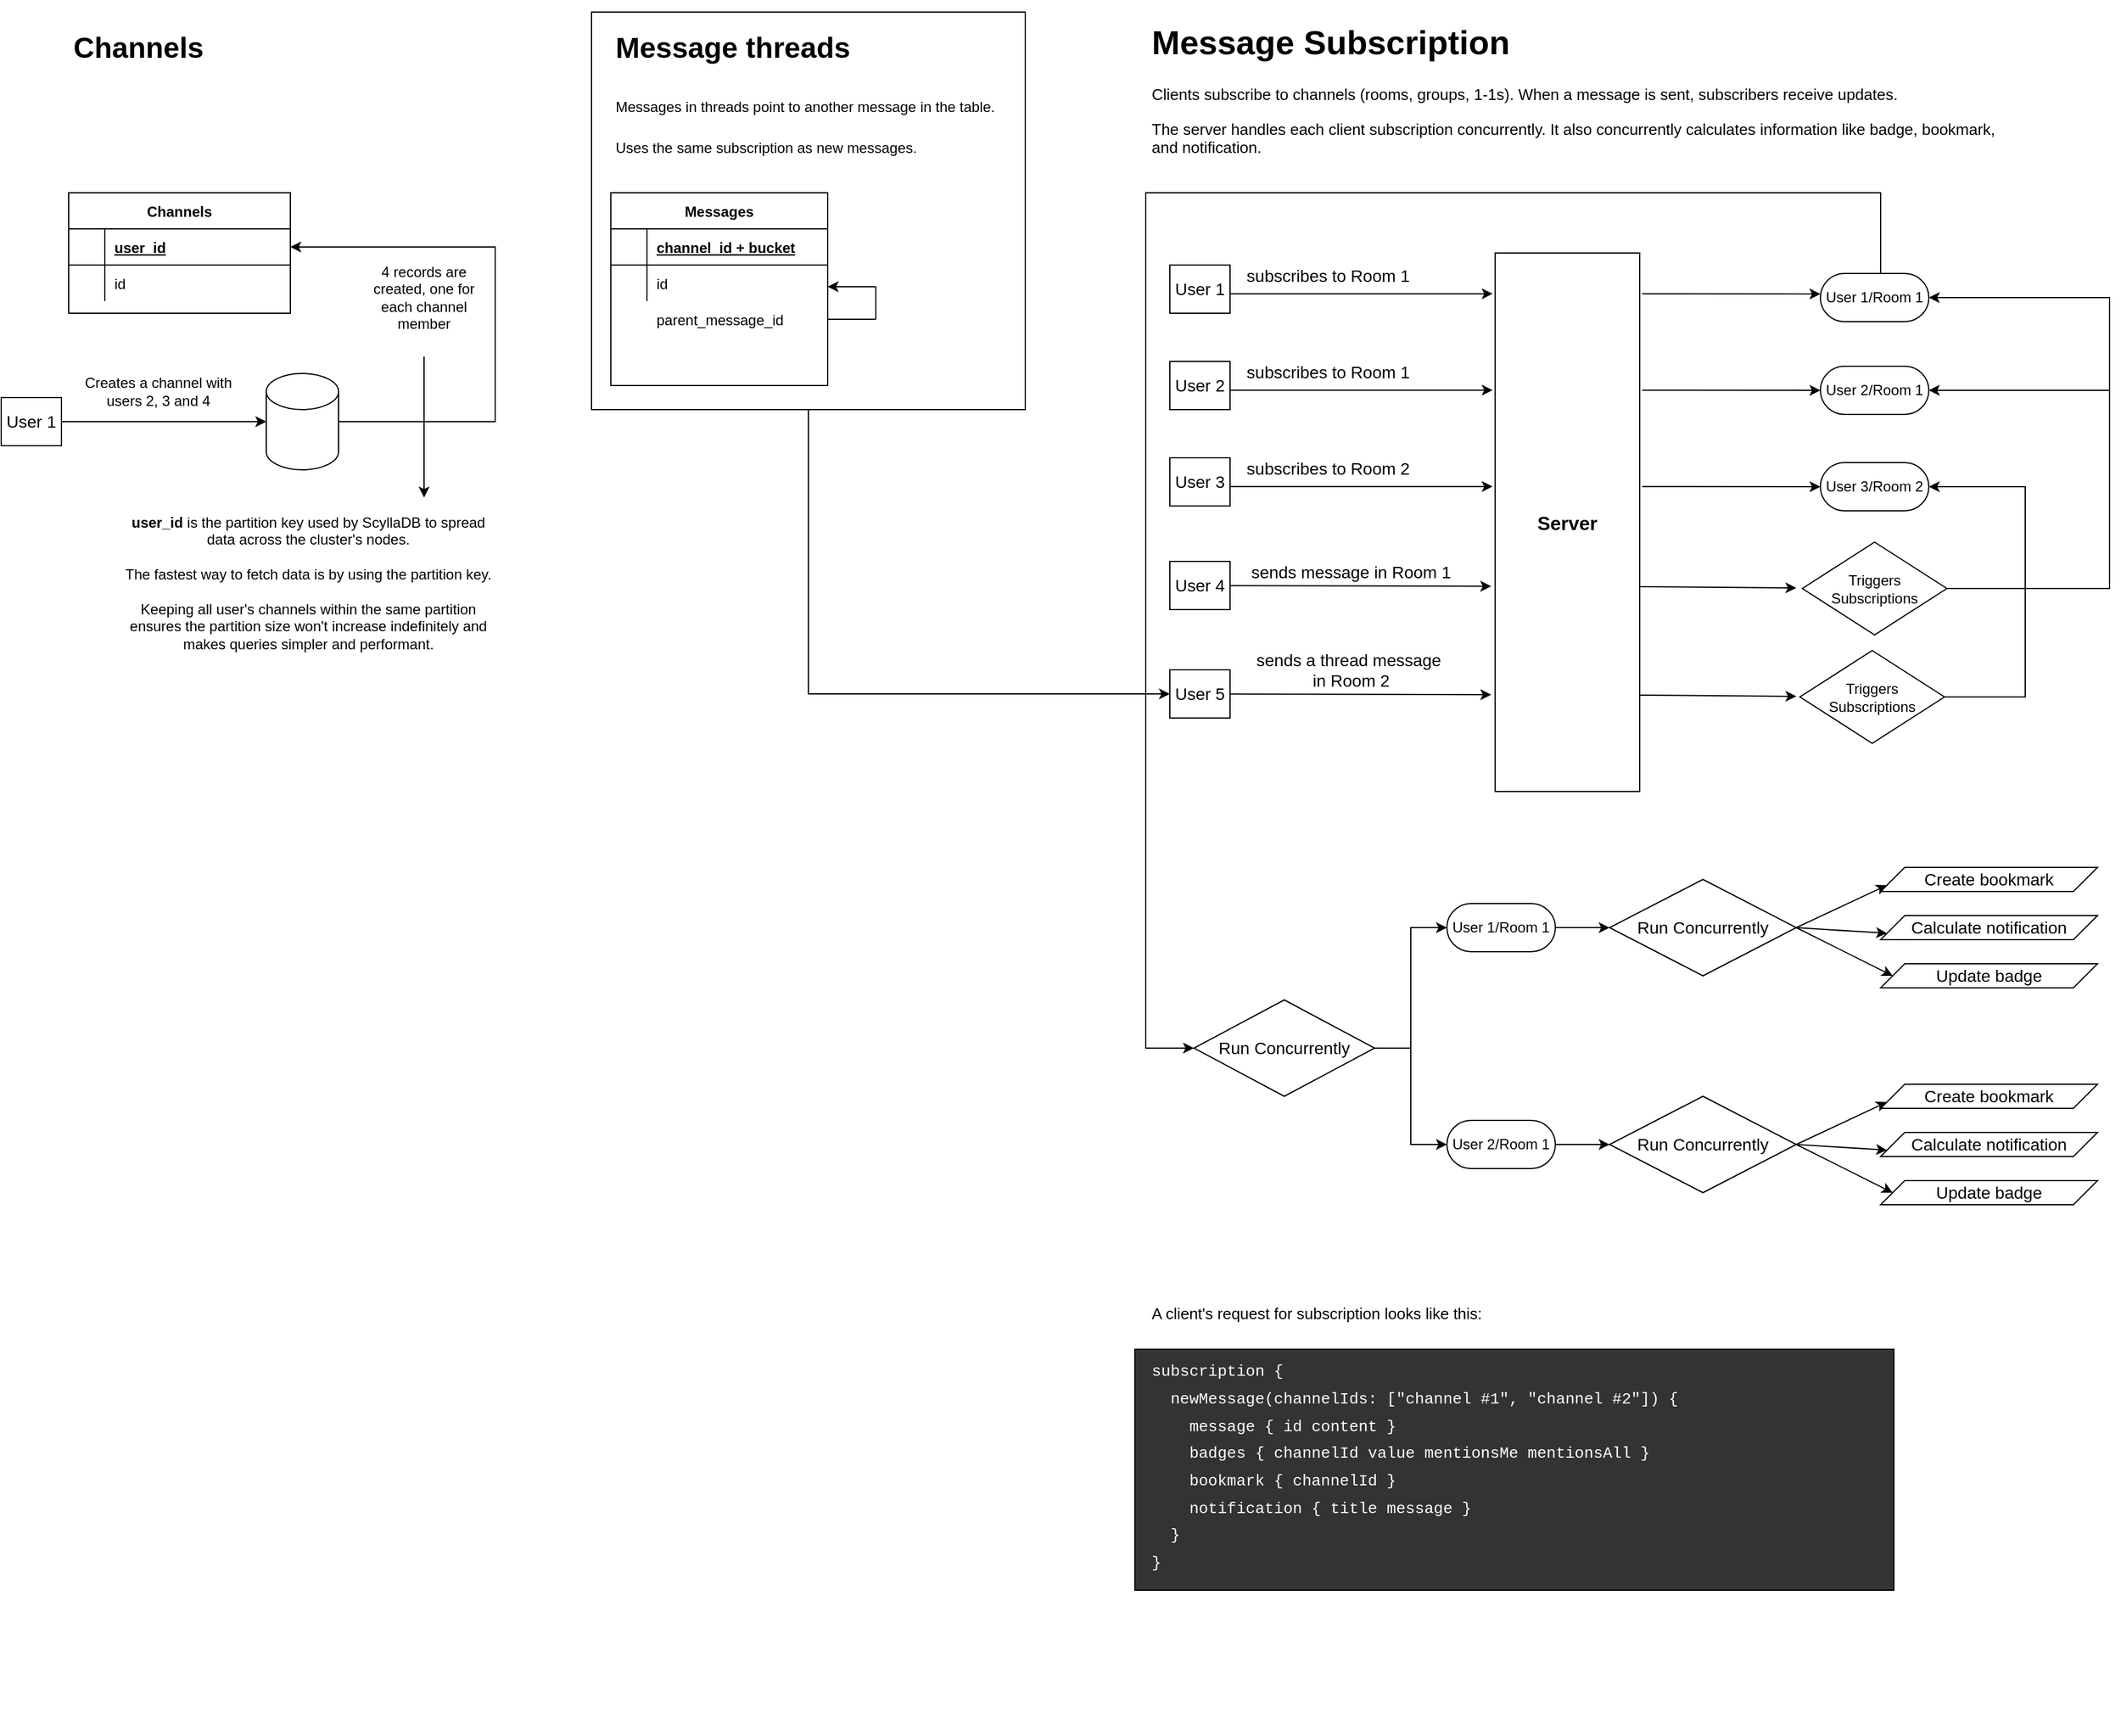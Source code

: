 <mxfile version="14.6.9" type="device"><diagram id="kgpKYQtTHZ0yAKxKKP6v" name="Page-1"><mxGraphModel dx="3126" dy="845" grid="1" gridSize="10" guides="1" tooltips="1" connect="1" arrows="1" fold="1" page="1" pageScale="1" pageWidth="850" pageHeight="1100" math="0" shadow="0"><root><mxCell id="0"/><mxCell id="1" parent="0"/><mxCell id="08Y0YOnCNGVy-pqQsqJH-21" style="edgeStyle=orthogonalEdgeStyle;rounded=0;orthogonalLoop=1;jettySize=auto;html=1;entryX=0;entryY=0.5;entryDx=0;entryDy=0;" parent="1" source="08Y0YOnCNGVy-pqQsqJH-20" target="08Y0YOnCNGVy-pqQsqJH-18" edge="1"><mxGeometry relative="1" as="geometry"><Array as="points"><mxPoint x="-260" y="576"/></Array></mxGeometry></mxCell><mxCell id="08Y0YOnCNGVy-pqQsqJH-20" value="" style="rounded=0;whiteSpace=wrap;html=1;fillColor=none;" parent="1" vertex="1"><mxGeometry x="-440" y="10" width="360" height="330" as="geometry"/></mxCell><mxCell id="FobV05HcqF6CDb4__IpL-115" value="" style="rounded=0;whiteSpace=wrap;html=1;fontSize=14;fillColor=#333333;" parent="1" vertex="1"><mxGeometry x="11" y="1120" width="630" height="200" as="geometry"/></mxCell><mxCell id="FobV05HcqF6CDb4__IpL-54" style="edgeStyle=orthogonalEdgeStyle;rounded=0;orthogonalLoop=1;jettySize=auto;html=1;fontSize=14;entryX=0;entryY=0.5;entryDx=0;entryDy=0;" parent="1" source="3nuBFxr9cyL0pnOWT2aG-6" target="FobV05HcqF6CDb4__IpL-77" edge="1"><mxGeometry relative="1" as="geometry"><mxPoint x="100" y="870" as="targetPoint"/><Array as="points"><mxPoint x="630" y="160"/><mxPoint x="20" y="160"/><mxPoint x="20" y="870"/></Array></mxGeometry></mxCell><mxCell id="3nuBFxr9cyL0pnOWT2aG-6" value="User 1/Room 1" style="rounded=1;whiteSpace=wrap;html=1;arcSize=50;" parent="1" vertex="1"><mxGeometry x="580" y="227" width="90" height="40" as="geometry"/></mxCell><mxCell id="FobV05HcqF6CDb4__IpL-49" style="edgeStyle=orthogonalEdgeStyle;rounded=0;orthogonalLoop=1;jettySize=auto;html=1;fontSize=14;entryX=1;entryY=0.5;entryDx=0;entryDy=0;" parent="1" source="FobV05HcqF6CDb4__IpL-20" target="FobV05HcqF6CDb4__IpL-33" edge="1"><mxGeometry relative="1" as="geometry"><mxPoint x="808" y="357" as="targetPoint"/><Array as="points"><mxPoint x="820" y="488"/><mxPoint x="820" y="324"/></Array></mxGeometry></mxCell><mxCell id="08Y0YOnCNGVy-pqQsqJH-13" style="edgeStyle=orthogonalEdgeStyle;rounded=0;orthogonalLoop=1;jettySize=auto;html=1;entryX=1;entryY=0.5;entryDx=0;entryDy=0;" parent="1" source="FobV05HcqF6CDb4__IpL-20" target="3nuBFxr9cyL0pnOWT2aG-6" edge="1"><mxGeometry relative="1" as="geometry"><Array as="points"><mxPoint x="820" y="488"/><mxPoint x="820" y="247"/></Array></mxGeometry></mxCell><mxCell id="FobV05HcqF6CDb4__IpL-20" value="Triggers&lt;br&gt;Subscriptions" style="rhombus;whiteSpace=wrap;html=1;" parent="1" vertex="1"><mxGeometry x="565" y="450" width="120" height="77" as="geometry"/></mxCell><mxCell id="FobV05HcqF6CDb4__IpL-23" value="&lt;b style=&quot;font-size: 16px;&quot;&gt;Server&lt;/b&gt;" style="rounded=0;whiteSpace=wrap;html=1;fontSize=16;" parent="1" vertex="1"><mxGeometry x="310" y="210" width="120" height="447" as="geometry"/></mxCell><mxCell id="FobV05HcqF6CDb4__IpL-33" value="User 2/Room 1" style="rounded=1;whiteSpace=wrap;html=1;arcSize=50;" parent="1" vertex="1"><mxGeometry x="580" y="304" width="90" height="40" as="geometry"/></mxCell><mxCell id="FobV05HcqF6CDb4__IpL-34" style="edgeStyle=orthogonalEdgeStyle;rounded=0;orthogonalLoop=1;jettySize=auto;html=1;entryX=-0.017;entryY=0.101;entryDx=0;entryDy=0;entryPerimeter=0;fontSize=16;" parent="1" edge="1"><mxGeometry relative="1" as="geometry"><mxPoint x="307.96" y="323.865" as="targetPoint"/><Array as="points"><mxPoint x="248" y="324"/></Array><mxPoint x="80" y="323.9" as="sourcePoint"/></mxGeometry></mxCell><mxCell id="FobV05HcqF6CDb4__IpL-35" value="subscribes to Room 1" style="edgeLabel;html=1;align=center;verticalAlign=middle;resizable=0;points=[];fontSize=14;" parent="FobV05HcqF6CDb4__IpL-34" vertex="1" connectable="0"><mxGeometry x="-0.205" y="-1" relative="1" as="geometry"><mxPoint y="-16" as="offset"/></mxGeometry></mxCell><mxCell id="FobV05HcqF6CDb4__IpL-37" value="" style="endArrow=classic;html=1;fontSize=14;entryX=0;entryY=0.5;entryDx=0;entryDy=0;exitX=1.017;exitY=0.101;exitDx=0;exitDy=0;exitPerimeter=0;" parent="1" target="FobV05HcqF6CDb4__IpL-33" edge="1"><mxGeometry width="50" height="50" relative="1" as="geometry"><mxPoint x="432.04" y="323.865" as="sourcePoint"/><mxPoint x="480" y="374" as="targetPoint"/></mxGeometry></mxCell><mxCell id="FobV05HcqF6CDb4__IpL-38" value="User 3/Room 2" style="rounded=1;whiteSpace=wrap;html=1;arcSize=50;" parent="1" vertex="1"><mxGeometry x="580" y="384" width="90" height="40" as="geometry"/></mxCell><mxCell id="FobV05HcqF6CDb4__IpL-39" style="edgeStyle=orthogonalEdgeStyle;rounded=0;orthogonalLoop=1;jettySize=auto;html=1;entryX=-0.017;entryY=0.101;entryDx=0;entryDy=0;entryPerimeter=0;fontSize=16;" parent="1" edge="1"><mxGeometry relative="1" as="geometry"><mxPoint x="307.96" y="403.865" as="targetPoint"/><Array as="points"><mxPoint x="248" y="404"/></Array><mxPoint x="80" y="403.9" as="sourcePoint"/></mxGeometry></mxCell><mxCell id="FobV05HcqF6CDb4__IpL-40" value="subscribes to Room 2" style="edgeLabel;html=1;align=center;verticalAlign=middle;resizable=0;points=[];fontSize=14;" parent="FobV05HcqF6CDb4__IpL-39" vertex="1" connectable="0"><mxGeometry x="-0.205" y="-1" relative="1" as="geometry"><mxPoint y="-16" as="offset"/></mxGeometry></mxCell><mxCell id="FobV05HcqF6CDb4__IpL-42" value="" style="endArrow=classic;html=1;fontSize=14;entryX=0;entryY=0.5;entryDx=0;entryDy=0;exitX=1.017;exitY=0.101;exitDx=0;exitDy=0;exitPerimeter=0;" parent="1" target="FobV05HcqF6CDb4__IpL-38" edge="1"><mxGeometry width="50" height="50" relative="1" as="geometry"><mxPoint x="432.04" y="403.865" as="sourcePoint"/><mxPoint x="480" y="454" as="targetPoint"/></mxGeometry></mxCell><mxCell id="FobV05HcqF6CDb4__IpL-43" style="edgeStyle=orthogonalEdgeStyle;rounded=0;orthogonalLoop=1;jettySize=auto;html=1;entryX=-0.017;entryY=0.101;entryDx=0;entryDy=0;entryPerimeter=0;fontSize=16;" parent="1" edge="1"><mxGeometry relative="1" as="geometry"><mxPoint x="307.96" y="243.865" as="targetPoint"/><Array as="points"><mxPoint x="248" y="244"/></Array><mxPoint x="80" y="243.9" as="sourcePoint"/></mxGeometry></mxCell><mxCell id="FobV05HcqF6CDb4__IpL-44" value="subscribes to Room 1" style="edgeLabel;html=1;align=center;verticalAlign=middle;resizable=0;points=[];fontSize=14;" parent="FobV05HcqF6CDb4__IpL-43" vertex="1" connectable="0"><mxGeometry x="-0.205" y="-1" relative="1" as="geometry"><mxPoint y="-16" as="offset"/></mxGeometry></mxCell><mxCell id="FobV05HcqF6CDb4__IpL-45" value="" style="endArrow=classic;html=1;fontSize=14;entryX=0;entryY=0.5;entryDx=0;entryDy=0;exitX=1.017;exitY=0.101;exitDx=0;exitDy=0;exitPerimeter=0;" parent="1" edge="1"><mxGeometry width="50" height="50" relative="1" as="geometry"><mxPoint x="432.04" y="243.865" as="sourcePoint"/><mxPoint x="580" y="244" as="targetPoint"/></mxGeometry></mxCell><mxCell id="FobV05HcqF6CDb4__IpL-47" value="" style="endArrow=classic;html=1;fontSize=14;entryX=-0.027;entryY=0.941;entryDx=0;entryDy=0;entryPerimeter=0;" parent="1" source="FobV05HcqF6CDb4__IpL-61" edge="1"><mxGeometry width="50" height="50" relative="1" as="geometry"><mxPoint x="160" y="488" as="sourcePoint"/><mxPoint x="306.76" y="486.627" as="targetPoint"/></mxGeometry></mxCell><mxCell id="FobV05HcqF6CDb4__IpL-62" value="sends message in Room 1" style="edgeLabel;html=1;align=center;verticalAlign=middle;resizable=0;points=[];fontSize=14;" parent="FobV05HcqF6CDb4__IpL-47" vertex="1" connectable="0"><mxGeometry x="-0.661" relative="1" as="geometry"><mxPoint x="63" y="-11" as="offset"/></mxGeometry></mxCell><mxCell id="FobV05HcqF6CDb4__IpL-48" value="" style="endArrow=classic;html=1;fontSize=14;" parent="1" edge="1"><mxGeometry width="50" height="50" relative="1" as="geometry"><mxPoint x="430" y="487" as="sourcePoint"/><mxPoint x="560" y="488" as="targetPoint"/></mxGeometry></mxCell><mxCell id="FobV05HcqF6CDb4__IpL-101" style="edgeStyle=orthogonalEdgeStyle;rounded=0;orthogonalLoop=1;jettySize=auto;html=1;entryX=0;entryY=0.5;entryDx=0;entryDy=0;fontSize=14;" parent="1" source="FobV05HcqF6CDb4__IpL-52" target="FobV05HcqF6CDb4__IpL-97" edge="1"><mxGeometry relative="1" as="geometry"/></mxCell><mxCell id="FobV05HcqF6CDb4__IpL-52" value="User 1/Room 1" style="rounded=1;whiteSpace=wrap;html=1;arcSize=50;" parent="1" vertex="1"><mxGeometry x="270" y="750" width="90" height="40" as="geometry"/></mxCell><mxCell id="FobV05HcqF6CDb4__IpL-53" value="User 2/Room 1" style="rounded=1;whiteSpace=wrap;html=1;arcSize=50;" parent="1" vertex="1"><mxGeometry x="270" y="930" width="90" height="40" as="geometry"/></mxCell><mxCell id="FobV05HcqF6CDb4__IpL-58" value="User 1" style="rounded=0;whiteSpace=wrap;html=1;fontSize=14;" parent="1" vertex="1"><mxGeometry x="40" y="220" width="50" height="40" as="geometry"/></mxCell><mxCell id="FobV05HcqF6CDb4__IpL-59" value="User 2" style="rounded=0;whiteSpace=wrap;html=1;fontSize=14;" parent="1" vertex="1"><mxGeometry x="40" y="300" width="50" height="40" as="geometry"/></mxCell><mxCell id="FobV05HcqF6CDb4__IpL-60" value="User 3" style="rounded=0;whiteSpace=wrap;html=1;fontSize=14;" parent="1" vertex="1"><mxGeometry x="40" y="380" width="50" height="40" as="geometry"/></mxCell><mxCell id="FobV05HcqF6CDb4__IpL-61" value="User 4" style="rounded=0;whiteSpace=wrap;html=1;fontSize=14;" parent="1" vertex="1"><mxGeometry x="40" y="466" width="50" height="40" as="geometry"/></mxCell><mxCell id="FobV05HcqF6CDb4__IpL-79" style="edgeStyle=orthogonalEdgeStyle;rounded=0;orthogonalLoop=1;jettySize=auto;html=1;entryX=0;entryY=0.5;entryDx=0;entryDy=0;fontSize=14;" parent="1" source="FobV05HcqF6CDb4__IpL-77" target="FobV05HcqF6CDb4__IpL-53" edge="1"><mxGeometry relative="1" as="geometry"/></mxCell><mxCell id="FobV05HcqF6CDb4__IpL-80" style="edgeStyle=orthogonalEdgeStyle;rounded=0;orthogonalLoop=1;jettySize=auto;html=1;entryX=0;entryY=0.5;entryDx=0;entryDy=0;fontSize=14;" parent="1" source="FobV05HcqF6CDb4__IpL-77" target="FobV05HcqF6CDb4__IpL-52" edge="1"><mxGeometry relative="1" as="geometry"/></mxCell><mxCell id="FobV05HcqF6CDb4__IpL-77" value="Run Concurrently" style="rhombus;whiteSpace=wrap;html=1;fontSize=14;" parent="1" vertex="1"><mxGeometry x="60" y="830" width="150" height="80" as="geometry"/></mxCell><mxCell id="FobV05HcqF6CDb4__IpL-81" value="Create bookmark" style="shape=parallelogram;perimeter=parallelogramPerimeter;whiteSpace=wrap;html=1;fixedSize=1;fontSize=14;" parent="1" vertex="1"><mxGeometry x="630" y="720" width="180" height="20" as="geometry"/></mxCell><mxCell id="FobV05HcqF6CDb4__IpL-82" value="Calculate notification" style="shape=parallelogram;perimeter=parallelogramPerimeter;whiteSpace=wrap;html=1;fixedSize=1;fontSize=14;" parent="1" vertex="1"><mxGeometry x="630" y="760" width="180" height="20" as="geometry"/></mxCell><mxCell id="FobV05HcqF6CDb4__IpL-83" value="Update badge" style="shape=parallelogram;perimeter=parallelogramPerimeter;whiteSpace=wrap;html=1;fixedSize=1;fontSize=14;" parent="1" vertex="1"><mxGeometry x="630" y="800" width="180" height="20" as="geometry"/></mxCell><mxCell id="FobV05HcqF6CDb4__IpL-97" value="Run Concurrently" style="rhombus;whiteSpace=wrap;html=1;fontSize=14;" parent="1" vertex="1"><mxGeometry x="405" y="730" width="155" height="80" as="geometry"/></mxCell><mxCell id="FobV05HcqF6CDb4__IpL-98" value="" style="endArrow=classic;html=1;fontSize=14;entryX=0;entryY=0.75;entryDx=0;entryDy=0;exitX=1;exitY=0.5;exitDx=0;exitDy=0;" parent="1" source="FobV05HcqF6CDb4__IpL-97" target="FobV05HcqF6CDb4__IpL-81" edge="1"><mxGeometry width="50" height="50" relative="1" as="geometry"><mxPoint x="420" y="870" as="sourcePoint"/><mxPoint x="470" y="820" as="targetPoint"/></mxGeometry></mxCell><mxCell id="FobV05HcqF6CDb4__IpL-99" value="" style="endArrow=classic;html=1;fontSize=14;entryX=0;entryY=0.75;entryDx=0;entryDy=0;exitX=1;exitY=0.5;exitDx=0;exitDy=0;" parent="1" source="FobV05HcqF6CDb4__IpL-97" target="FobV05HcqF6CDb4__IpL-82" edge="1"><mxGeometry width="50" height="50" relative="1" as="geometry"><mxPoint x="550" y="830" as="sourcePoint"/><mxPoint x="600" y="780" as="targetPoint"/></mxGeometry></mxCell><mxCell id="FobV05HcqF6CDb4__IpL-100" value="" style="endArrow=classic;html=1;fontSize=14;entryX=0;entryY=0.5;entryDx=0;entryDy=0;exitX=1;exitY=0.5;exitDx=0;exitDy=0;" parent="1" source="FobV05HcqF6CDb4__IpL-97" target="FobV05HcqF6CDb4__IpL-83" edge="1"><mxGeometry width="50" height="50" relative="1" as="geometry"><mxPoint x="420" y="870" as="sourcePoint"/><mxPoint x="470" y="820" as="targetPoint"/></mxGeometry></mxCell><mxCell id="FobV05HcqF6CDb4__IpL-102" style="edgeStyle=orthogonalEdgeStyle;rounded=0;orthogonalLoop=1;jettySize=auto;html=1;entryX=0;entryY=0.5;entryDx=0;entryDy=0;fontSize=14;exitX=1;exitY=0.5;exitDx=0;exitDy=0;" parent="1" source="FobV05HcqF6CDb4__IpL-53" target="FobV05HcqF6CDb4__IpL-106" edge="1"><mxGeometry relative="1" as="geometry"><mxPoint x="380" y="950" as="sourcePoint"/></mxGeometry></mxCell><mxCell id="FobV05HcqF6CDb4__IpL-103" value="Create bookmark" style="shape=parallelogram;perimeter=parallelogramPerimeter;whiteSpace=wrap;html=1;fixedSize=1;fontSize=14;" parent="1" vertex="1"><mxGeometry x="630" y="900" width="180" height="20" as="geometry"/></mxCell><mxCell id="FobV05HcqF6CDb4__IpL-104" value="Calculate notification" style="shape=parallelogram;perimeter=parallelogramPerimeter;whiteSpace=wrap;html=1;fixedSize=1;fontSize=14;" parent="1" vertex="1"><mxGeometry x="630" y="940" width="180" height="20" as="geometry"/></mxCell><mxCell id="FobV05HcqF6CDb4__IpL-105" value="Update badge" style="shape=parallelogram;perimeter=parallelogramPerimeter;whiteSpace=wrap;html=1;fixedSize=1;fontSize=14;" parent="1" vertex="1"><mxGeometry x="630" y="980" width="180" height="20" as="geometry"/></mxCell><mxCell id="FobV05HcqF6CDb4__IpL-106" value="Run Concurrently" style="rhombus;whiteSpace=wrap;html=1;fontSize=14;" parent="1" vertex="1"><mxGeometry x="405" y="910" width="155" height="80" as="geometry"/></mxCell><mxCell id="FobV05HcqF6CDb4__IpL-107" value="" style="endArrow=classic;html=1;fontSize=14;entryX=0;entryY=0.75;entryDx=0;entryDy=0;exitX=1;exitY=0.5;exitDx=0;exitDy=0;" parent="1" source="FobV05HcqF6CDb4__IpL-106" target="FobV05HcqF6CDb4__IpL-103" edge="1"><mxGeometry width="50" height="50" relative="1" as="geometry"><mxPoint x="420" y="1050" as="sourcePoint"/><mxPoint x="470" y="1000" as="targetPoint"/></mxGeometry></mxCell><mxCell id="FobV05HcqF6CDb4__IpL-108" value="" style="endArrow=classic;html=1;fontSize=14;entryX=0;entryY=0.75;entryDx=0;entryDy=0;exitX=1;exitY=0.5;exitDx=0;exitDy=0;" parent="1" source="FobV05HcqF6CDb4__IpL-106" target="FobV05HcqF6CDb4__IpL-104" edge="1"><mxGeometry width="50" height="50" relative="1" as="geometry"><mxPoint x="550" y="1010" as="sourcePoint"/><mxPoint x="600" y="960" as="targetPoint"/></mxGeometry></mxCell><mxCell id="FobV05HcqF6CDb4__IpL-109" value="" style="endArrow=classic;html=1;fontSize=14;entryX=0;entryY=0.5;entryDx=0;entryDy=0;exitX=1;exitY=0.5;exitDx=0;exitDy=0;" parent="1" source="FobV05HcqF6CDb4__IpL-106" target="FobV05HcqF6CDb4__IpL-105" edge="1"><mxGeometry width="50" height="50" relative="1" as="geometry"><mxPoint x="420" y="1050" as="sourcePoint"/><mxPoint x="470" y="1000" as="targetPoint"/></mxGeometry></mxCell><mxCell id="FobV05HcqF6CDb4__IpL-110" value="&lt;p style=&quot;line-height: 90%&quot;&gt;&lt;/p&gt;&lt;h1&gt;Message Subscription&amp;nbsp;&lt;/h1&gt;&lt;p style=&quot;font-size: 13px&quot;&gt;&lt;font style=&quot;font-size: 13px&quot;&gt;Clients subscribe to channels (rooms, groups, 1-1s).&amp;nbsp;&lt;span&gt;When a message is sent, subscribers&lt;/span&gt;&lt;span&gt;&amp;nbsp;receive updates.&lt;/span&gt;&lt;/font&gt;&lt;/p&gt;&lt;p style=&quot;font-size: 13px&quot;&gt;&lt;font style=&quot;font-size: 13px&quot;&gt;The server handles each client subscription concurrently. It also concurrently calculates information like badge, bookmark, and notification.&lt;/font&gt;&lt;/p&gt;&lt;p&gt;&lt;/p&gt;" style="text;html=1;strokeColor=none;fillColor=none;spacing=5;spacingTop=-20;whiteSpace=wrap;overflow=hidden;rounded=0;fontSize=14;" parent="1" vertex="1"><mxGeometry x="20" y="10" width="730" height="130" as="geometry"/></mxCell><mxCell id="FobV05HcqF6CDb4__IpL-112" value="&lt;p style=&quot;line-height: 0%&quot;&gt;&lt;/p&gt;&lt;h1 style=&quot;line-height: 100% ; font-size: 13px&quot;&gt;&lt;font style=&quot;font-size: 13px ; font-weight: normal&quot;&gt;A client's request for subscription looks like this:&lt;/font&gt;&lt;/h1&gt;&lt;div&gt;&lt;font style=&quot;font-size: 13px ; font-weight: normal&quot;&gt;&lt;br&gt;&lt;/font&gt;&lt;/div&gt;&lt;h1 style=&quot;line-height: 100% ; font-size: 13px&quot;&gt;&lt;font style=&quot;font-size: 13px ; font-weight: normal&quot; face=&quot;Courier New&quot; color=&quot;#ffffff&quot;&gt;subscription {&lt;/font&gt;&lt;/h1&gt;&lt;h1 style=&quot;line-height: 100% ; font-size: 13px&quot;&gt;&lt;font style=&quot;font-size: 13px ; font-weight: normal&quot; face=&quot;Courier New&quot; color=&quot;#ffffff&quot;&gt;&amp;nbsp; newMessage(channelIds: [&quot;channel #1&quot;, &quot;channel #2&quot;]) {&lt;/font&gt;&lt;/h1&gt;&lt;h1 style=&quot;line-height: 100% ; font-size: 13px&quot;&gt;&lt;font style=&quot;font-size: 13px ; font-weight: normal&quot; face=&quot;Courier New&quot; color=&quot;#ffffff&quot;&gt;&amp;nbsp; &amp;nbsp; message { id content }&lt;/font&gt;&lt;/h1&gt;&lt;h1 style=&quot;line-height: 100% ; font-size: 13px&quot;&gt;&lt;font style=&quot;font-size: 13px ; font-weight: normal&quot; face=&quot;Courier New&quot; color=&quot;#ffffff&quot;&gt;&amp;nbsp; &amp;nbsp; badges { channelId value mentionsMe mentionsAll }&lt;/font&gt;&lt;/h1&gt;&lt;h1 style=&quot;line-height: 100% ; font-size: 13px&quot;&gt;&lt;font style=&quot;font-size: 13px ; font-weight: normal&quot; face=&quot;Courier New&quot; color=&quot;#ffffff&quot;&gt;&amp;nbsp; &amp;nbsp; bookmark { channelId }&lt;/font&gt;&lt;/h1&gt;&lt;h1 style=&quot;line-height: 100% ; font-size: 13px&quot;&gt;&lt;font style=&quot;font-size: 13px ; font-weight: normal&quot; face=&quot;Courier New&quot; color=&quot;#ffffff&quot;&gt;&amp;nbsp; &amp;nbsp; notification { title message }&lt;/font&gt;&lt;/h1&gt;&lt;h1 style=&quot;line-height: 100% ; font-size: 13px&quot;&gt;&lt;font style=&quot;font-size: 13px ; font-weight: normal&quot; face=&quot;Courier New&quot; color=&quot;#ffffff&quot;&gt;&amp;nbsp; }&lt;/font&gt;&lt;/h1&gt;&lt;h1 style=&quot;line-height: 100% ; font-size: 13px&quot;&gt;&lt;font style=&quot;font-size: 13px ; font-weight: normal&quot; face=&quot;Courier New&quot; color=&quot;#ffffff&quot;&gt;}&lt;/font&gt;&lt;/h1&gt;&lt;div style=&quot;font-size: 13px&quot;&gt;&lt;br&gt;&lt;/div&gt;&lt;p&gt;&lt;/p&gt;" style="text;html=1;strokeColor=none;fillColor=none;spacing=5;spacingTop=-20;whiteSpace=wrap;overflow=hidden;rounded=0;fontSize=14;" parent="1" vertex="1"><mxGeometry x="20" y="1080" width="740" height="360" as="geometry"/></mxCell><mxCell id="08Y0YOnCNGVy-pqQsqJH-1" value="Messages" style="shape=table;startSize=30;container=1;collapsible=1;childLayout=tableLayout;fixedRows=1;rowLines=0;fontStyle=1;align=center;resizeLast=1;" parent="1" vertex="1"><mxGeometry x="-424" y="160" width="180" height="160" as="geometry"><mxRectangle x="70" y="50" width="90" height="30" as="alternateBounds"/></mxGeometry></mxCell><mxCell id="08Y0YOnCNGVy-pqQsqJH-2" value="" style="shape=partialRectangle;collapsible=0;dropTarget=0;pointerEvents=0;fillColor=none;points=[[0,0.5],[1,0.5]];portConstraint=eastwest;top=0;left=0;right=0;bottom=1;" parent="08Y0YOnCNGVy-pqQsqJH-1" vertex="1"><mxGeometry y="30" width="180" height="30" as="geometry"/></mxCell><mxCell id="08Y0YOnCNGVy-pqQsqJH-3" value="" style="shape=partialRectangle;overflow=hidden;connectable=0;fillColor=none;top=0;left=0;bottom=0;right=0;fontStyle=1;" parent="08Y0YOnCNGVy-pqQsqJH-2" vertex="1"><mxGeometry width="30" height="30" as="geometry"/></mxCell><mxCell id="08Y0YOnCNGVy-pqQsqJH-4" value="channel_id + bucket" style="shape=partialRectangle;overflow=hidden;connectable=0;fillColor=none;top=0;left=0;bottom=0;right=0;align=left;spacingLeft=6;fontStyle=5;" parent="08Y0YOnCNGVy-pqQsqJH-2" vertex="1"><mxGeometry x="30" width="150" height="30" as="geometry"/></mxCell><mxCell id="08Y0YOnCNGVy-pqQsqJH-5" value="" style="shape=partialRectangle;collapsible=0;dropTarget=0;pointerEvents=0;fillColor=none;points=[[0,0.5],[1,0.5]];portConstraint=eastwest;top=0;left=0;right=0;bottom=0;" parent="08Y0YOnCNGVy-pqQsqJH-1" vertex="1"><mxGeometry y="60" width="180" height="30" as="geometry"/></mxCell><mxCell id="08Y0YOnCNGVy-pqQsqJH-6" value="" style="shape=partialRectangle;overflow=hidden;connectable=0;fillColor=none;top=0;left=0;bottom=0;right=0;" parent="08Y0YOnCNGVy-pqQsqJH-5" vertex="1"><mxGeometry width="30" height="30" as="geometry"/></mxCell><mxCell id="08Y0YOnCNGVy-pqQsqJH-7" value="id" style="shape=partialRectangle;overflow=hidden;connectable=0;fillColor=none;top=0;left=0;bottom=0;right=0;align=left;spacingLeft=6;" parent="08Y0YOnCNGVy-pqQsqJH-5" vertex="1"><mxGeometry x="30" width="150" height="30" as="geometry"/></mxCell><mxCell id="08Y0YOnCNGVy-pqQsqJH-8" value="parent_message_id" style="shape=partialRectangle;overflow=hidden;connectable=0;fillColor=none;top=0;left=0;bottom=0;right=0;align=left;spacingLeft=6;" parent="1" vertex="1"><mxGeometry x="-394" y="250" width="130" height="30" as="geometry"/></mxCell><mxCell id="08Y0YOnCNGVy-pqQsqJH-9" value="" style="endArrow=none;html=1;" parent="1" edge="1"><mxGeometry width="50" height="50" relative="1" as="geometry"><mxPoint x="-244" y="265" as="sourcePoint"/><mxPoint x="-204" y="265" as="targetPoint"/></mxGeometry></mxCell><mxCell id="08Y0YOnCNGVy-pqQsqJH-10" value="" style="endArrow=none;html=1;" parent="1" edge="1"><mxGeometry width="50" height="50" relative="1" as="geometry"><mxPoint x="-204" y="265" as="sourcePoint"/><mxPoint x="-204" y="238" as="targetPoint"/></mxGeometry></mxCell><mxCell id="08Y0YOnCNGVy-pqQsqJH-11" value="" style="endArrow=classic;html=1;" parent="1" edge="1"><mxGeometry width="50" height="50" relative="1" as="geometry"><mxPoint x="-204" y="238" as="sourcePoint"/><mxPoint x="-244" y="238" as="targetPoint"/></mxGeometry></mxCell><mxCell id="08Y0YOnCNGVy-pqQsqJH-12" value="&lt;h1&gt;&lt;span&gt;Message threads&lt;/span&gt;&lt;/h1&gt;&lt;h1&gt;&lt;span style=&quot;font-size: 12px ; font-weight: normal&quot;&gt;Messages in threads point to another message in the table.&lt;/span&gt;&lt;br&gt;&lt;/h1&gt;&lt;div&gt;Uses the same subscription as new messages.&lt;/div&gt;" style="text;html=1;strokeColor=none;fillColor=none;spacing=5;spacingTop=-20;whiteSpace=wrap;overflow=hidden;rounded=0;" parent="1" vertex="1"><mxGeometry x="-425" y="20" width="351" height="110" as="geometry"/></mxCell><mxCell id="08Y0YOnCNGVy-pqQsqJH-19" style="edgeStyle=orthogonalEdgeStyle;rounded=0;orthogonalLoop=1;jettySize=auto;html=1;entryX=1;entryY=0.5;entryDx=0;entryDy=0;" parent="1" source="08Y0YOnCNGVy-pqQsqJH-14" target="FobV05HcqF6CDb4__IpL-38" edge="1"><mxGeometry relative="1" as="geometry"><Array as="points"><mxPoint x="750" y="579"/><mxPoint x="750" y="404"/></Array></mxGeometry></mxCell><mxCell id="08Y0YOnCNGVy-pqQsqJH-14" value="Triggers&lt;br&gt;Subscriptions" style="rhombus;whiteSpace=wrap;html=1;" parent="1" vertex="1"><mxGeometry x="563" y="540" width="120" height="77" as="geometry"/></mxCell><mxCell id="08Y0YOnCNGVy-pqQsqJH-15" value="" style="endArrow=classic;html=1;fontSize=14;entryX=-0.027;entryY=0.941;entryDx=0;entryDy=0;entryPerimeter=0;" parent="1" source="08Y0YOnCNGVy-pqQsqJH-18" edge="1"><mxGeometry width="50" height="50" relative="1" as="geometry"><mxPoint x="160" y="578" as="sourcePoint"/><mxPoint x="306.76" y="576.627" as="targetPoint"/></mxGeometry></mxCell><mxCell id="08Y0YOnCNGVy-pqQsqJH-16" value="sends a thread message&amp;nbsp;&lt;br&gt;in Room 2" style="edgeLabel;html=1;align=center;verticalAlign=middle;resizable=0;points=[];fontSize=14;" parent="08Y0YOnCNGVy-pqQsqJH-15" vertex="1" connectable="0"><mxGeometry x="-0.661" relative="1" as="geometry"><mxPoint x="63" y="-20" as="offset"/></mxGeometry></mxCell><mxCell id="08Y0YOnCNGVy-pqQsqJH-17" value="" style="endArrow=classic;html=1;fontSize=14;" parent="1" edge="1"><mxGeometry width="50" height="50" relative="1" as="geometry"><mxPoint x="430" y="577" as="sourcePoint"/><mxPoint x="560" y="578" as="targetPoint"/></mxGeometry></mxCell><mxCell id="08Y0YOnCNGVy-pqQsqJH-18" value="User 5" style="rounded=0;whiteSpace=wrap;html=1;fontSize=14;" parent="1" vertex="1"><mxGeometry x="40" y="556" width="50" height="40" as="geometry"/></mxCell><mxCell id="Nzm-vNCyW69MDgCYoFLC-15" value="Channels" style="shape=table;startSize=30;container=1;collapsible=1;childLayout=tableLayout;fixedRows=1;rowLines=0;fontStyle=1;align=center;resizeLast=1;" vertex="1" parent="1"><mxGeometry x="-874" y="160" width="184" height="100" as="geometry"><mxRectangle x="70" y="50" width="90" height="30" as="alternateBounds"/></mxGeometry></mxCell><mxCell id="Nzm-vNCyW69MDgCYoFLC-16" value="" style="shape=partialRectangle;collapsible=0;dropTarget=0;pointerEvents=0;fillColor=none;points=[[0,0.5],[1,0.5]];portConstraint=eastwest;top=0;left=0;right=0;bottom=1;" vertex="1" parent="Nzm-vNCyW69MDgCYoFLC-15"><mxGeometry y="30" width="184" height="30" as="geometry"/></mxCell><mxCell id="Nzm-vNCyW69MDgCYoFLC-17" value="" style="shape=partialRectangle;overflow=hidden;connectable=0;fillColor=none;top=0;left=0;bottom=0;right=0;fontStyle=1;" vertex="1" parent="Nzm-vNCyW69MDgCYoFLC-16"><mxGeometry width="30" height="30" as="geometry"/></mxCell><mxCell id="Nzm-vNCyW69MDgCYoFLC-18" value="user_id" style="shape=partialRectangle;overflow=hidden;connectable=0;fillColor=none;top=0;left=0;bottom=0;right=0;align=left;spacingLeft=6;fontStyle=5;" vertex="1" parent="Nzm-vNCyW69MDgCYoFLC-16"><mxGeometry x="30" width="154" height="30" as="geometry"/></mxCell><mxCell id="Nzm-vNCyW69MDgCYoFLC-19" value="" style="shape=partialRectangle;collapsible=0;dropTarget=0;pointerEvents=0;fillColor=none;points=[[0,0.5],[1,0.5]];portConstraint=eastwest;top=0;left=0;right=0;bottom=0;" vertex="1" parent="Nzm-vNCyW69MDgCYoFLC-15"><mxGeometry y="60" width="184" height="30" as="geometry"/></mxCell><mxCell id="Nzm-vNCyW69MDgCYoFLC-20" value="" style="shape=partialRectangle;overflow=hidden;connectable=0;fillColor=none;top=0;left=0;bottom=0;right=0;" vertex="1" parent="Nzm-vNCyW69MDgCYoFLC-19"><mxGeometry width="30" height="30" as="geometry"/></mxCell><mxCell id="Nzm-vNCyW69MDgCYoFLC-21" value="id" style="shape=partialRectangle;overflow=hidden;connectable=0;fillColor=none;top=0;left=0;bottom=0;right=0;align=left;spacingLeft=6;" vertex="1" parent="Nzm-vNCyW69MDgCYoFLC-19"><mxGeometry x="30" width="154" height="30" as="geometry"/></mxCell><mxCell id="Nzm-vNCyW69MDgCYoFLC-26" value="&lt;h1&gt;&lt;span&gt;Channels&lt;/span&gt;&lt;/h1&gt;" style="text;html=1;strokeColor=none;fillColor=none;spacing=5;spacingTop=-20;whiteSpace=wrap;overflow=hidden;rounded=0;" vertex="1" parent="1"><mxGeometry x="-875" y="20" width="351" height="50" as="geometry"/></mxCell><mxCell id="Nzm-vNCyW69MDgCYoFLC-31" style="edgeStyle=orthogonalEdgeStyle;rounded=0;orthogonalLoop=1;jettySize=auto;html=1;entryX=0;entryY=0.5;entryDx=0;entryDy=0;entryPerimeter=0;" edge="1" parent="1" source="Nzm-vNCyW69MDgCYoFLC-28" target="Nzm-vNCyW69MDgCYoFLC-30"><mxGeometry relative="1" as="geometry"/></mxCell><mxCell id="Nzm-vNCyW69MDgCYoFLC-28" value="User 1" style="rounded=0;whiteSpace=wrap;html=1;fontSize=14;" vertex="1" parent="1"><mxGeometry x="-930" y="330" width="50" height="40" as="geometry"/></mxCell><mxCell id="Nzm-vNCyW69MDgCYoFLC-42" style="edgeStyle=orthogonalEdgeStyle;rounded=0;orthogonalLoop=1;jettySize=auto;html=1;entryX=1;entryY=0.5;entryDx=0;entryDy=0;" edge="1" parent="1" source="Nzm-vNCyW69MDgCYoFLC-30" target="Nzm-vNCyW69MDgCYoFLC-16"><mxGeometry relative="1" as="geometry"><mxPoint x="-550" y="200" as="targetPoint"/><Array as="points"><mxPoint x="-520" y="350"/><mxPoint x="-520" y="205"/></Array></mxGeometry></mxCell><mxCell id="Nzm-vNCyW69MDgCYoFLC-30" value="" style="shape=cylinder3;whiteSpace=wrap;html=1;boundedLbl=1;backgroundOutline=1;size=15;" vertex="1" parent="1"><mxGeometry x="-710" y="310" width="60" height="80" as="geometry"/></mxCell><mxCell id="Nzm-vNCyW69MDgCYoFLC-32" value="Creates a channel with &lt;br&gt;users 2, 3 and 4" style="text;html=1;align=center;verticalAlign=middle;resizable=0;points=[];autosize=1;strokeColor=none;" vertex="1" parent="1"><mxGeometry x="-870" y="310" width="140" height="30" as="geometry"/></mxCell><mxCell id="Nzm-vNCyW69MDgCYoFLC-44" style="edgeStyle=orthogonalEdgeStyle;rounded=0;orthogonalLoop=1;jettySize=auto;html=1;" edge="1" parent="1"><mxGeometry relative="1" as="geometry"><mxPoint x="-579" y="413" as="targetPoint"/><mxPoint x="-579" y="296" as="sourcePoint"/></mxGeometry></mxCell><mxCell id="Nzm-vNCyW69MDgCYoFLC-43" value="4 records are created, one for each channel member" style="text;html=1;strokeColor=none;fillColor=none;align=center;verticalAlign=middle;whiteSpace=wrap;rounded=0;" vertex="1" parent="1"><mxGeometry x="-634" y="205.5" width="110" height="83" as="geometry"/></mxCell><mxCell id="Nzm-vNCyW69MDgCYoFLC-45" value="&lt;b&gt;user_id&lt;/b&gt; is the partition key used by ScyllaDB to spread data across the cluster's nodes.&lt;br&gt;&lt;br&gt;The fastest way to fetch data is by using the partition key. &lt;br&gt;&lt;br&gt;Keeping all user's channels within the same partition ensures the partition size won't increase indefinitely and makes queries simpler and performant." style="text;html=1;strokeColor=none;fillColor=none;align=center;verticalAlign=middle;whiteSpace=wrap;rounded=0;" vertex="1" parent="1"><mxGeometry x="-830" y="424" width="310" height="120" as="geometry"/></mxCell></root></mxGraphModel></diagram></mxfile>